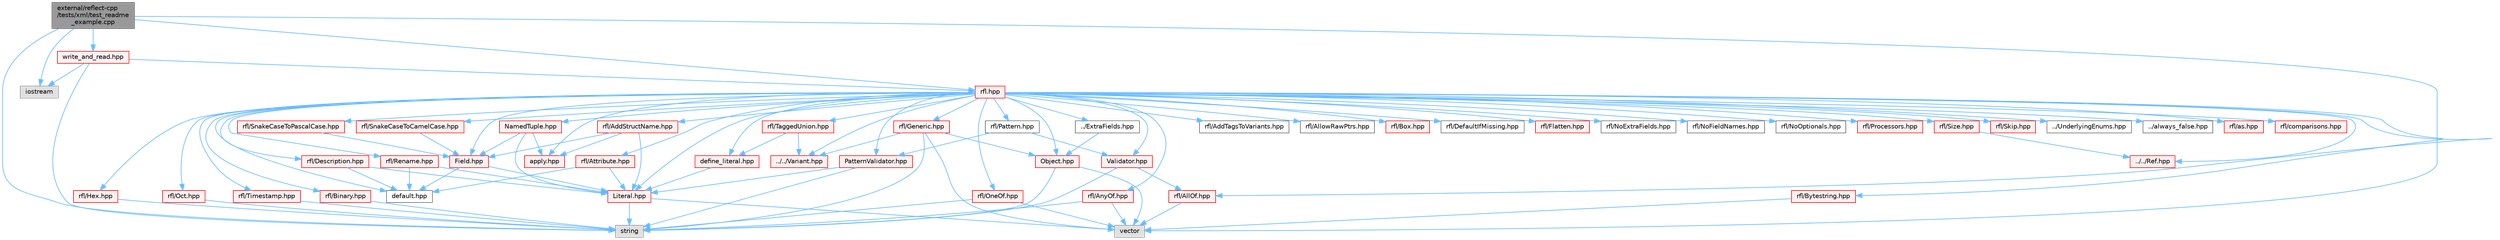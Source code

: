 digraph "external/reflect-cpp/tests/xml/test_readme_example.cpp"
{
 // LATEX_PDF_SIZE
  bgcolor="transparent";
  edge [fontname=Helvetica,fontsize=10,labelfontname=Helvetica,labelfontsize=10];
  node [fontname=Helvetica,fontsize=10,shape=box,height=0.2,width=0.4];
  Node1 [id="Node000001",label="external/reflect-cpp\l/tests/xml/test_readme\l_example.cpp",height=0.2,width=0.4,color="gray40", fillcolor="grey60", style="filled", fontcolor="black",tooltip=" "];
  Node1 -> Node2 [id="edge1_Node000001_Node000002",color="steelblue1",style="solid",tooltip=" "];
  Node2 [id="Node000002",label="iostream",height=0.2,width=0.4,color="grey60", fillcolor="#E0E0E0", style="filled",tooltip=" "];
  Node1 -> Node3 [id="edge2_Node000001_Node000003",color="steelblue1",style="solid",tooltip=" "];
  Node3 [id="Node000003",label="rfl.hpp",height=0.2,width=0.4,color="red", fillcolor="#FFF0F0", style="filled",URL="$rfl_8hpp.html",tooltip=" "];
  Node3 -> Node4 [id="edge3_Node000003_Node000004",color="steelblue1",style="solid",tooltip=" "];
  Node4 [id="Node000004",label="rfl/AddStructName.hpp",height=0.2,width=0.4,color="red", fillcolor="#FFF0F0", style="filled",URL="$_add_struct_name_8hpp.html",tooltip=" "];
  Node4 -> Node6 [id="edge4_Node000004_Node000006",color="steelblue1",style="solid",tooltip=" "];
  Node6 [id="Node000006",label="Field.hpp",height=0.2,width=0.4,color="red", fillcolor="#FFF0F0", style="filled",URL="$_field_8hpp.html",tooltip=" "];
  Node6 -> Node11 [id="edge5_Node000006_Node000011",color="steelblue1",style="solid",tooltip=" "];
  Node11 [id="Node000011",label="Literal.hpp",height=0.2,width=0.4,color="red", fillcolor="#FFF0F0", style="filled",URL="$_literal_8hpp.html",tooltip=" "];
  Node11 -> Node15 [id="edge6_Node000011_Node000015",color="steelblue1",style="solid",tooltip=" "];
  Node15 [id="Node000015",label="string",height=0.2,width=0.4,color="grey60", fillcolor="#E0E0E0", style="filled",tooltip=" "];
  Node11 -> Node16 [id="edge7_Node000011_Node000016",color="steelblue1",style="solid",tooltip=" "];
  Node16 [id="Node000016",label="vector",height=0.2,width=0.4,color="grey60", fillcolor="#E0E0E0", style="filled",tooltip=" "];
  Node6 -> Node32 [id="edge8_Node000006_Node000032",color="steelblue1",style="solid",tooltip=" "];
  Node32 [id="Node000032",label="default.hpp",height=0.2,width=0.4,color="grey40", fillcolor="white", style="filled",URL="$default_8hpp.html",tooltip=" "];
  Node4 -> Node11 [id="edge9_Node000004_Node000011",color="steelblue1",style="solid",tooltip=" "];
  Node4 -> Node37 [id="edge10_Node000004_Node000037",color="steelblue1",style="solid",tooltip=" "];
  Node37 [id="Node000037",label="apply.hpp",height=0.2,width=0.4,color="red", fillcolor="#FFF0F0", style="filled",URL="$apply_8hpp.html",tooltip=" "];
  Node3 -> Node54 [id="edge11_Node000003_Node000054",color="steelblue1",style="solid",tooltip=" "];
  Node54 [id="Node000054",label="rfl/AddTagsToVariants.hpp",height=0.2,width=0.4,color="grey40", fillcolor="white", style="filled",URL="$_add_tags_to_variants_8hpp.html",tooltip=" "];
  Node3 -> Node55 [id="edge12_Node000003_Node000055",color="steelblue1",style="solid",tooltip=" "];
  Node55 [id="Node000055",label="rfl/AllOf.hpp",height=0.2,width=0.4,color="red", fillcolor="#FFF0F0", style="filled",URL="$_all_of_8hpp.html",tooltip=" "];
  Node55 -> Node16 [id="edge13_Node000055_Node000016",color="steelblue1",style="solid",tooltip=" "];
  Node3 -> Node64 [id="edge14_Node000003_Node000064",color="steelblue1",style="solid",tooltip=" "];
  Node64 [id="Node000064",label="rfl/AllowRawPtrs.hpp",height=0.2,width=0.4,color="grey40", fillcolor="white", style="filled",URL="$_allow_raw_ptrs_8hpp.html",tooltip=" "];
  Node3 -> Node65 [id="edge15_Node000003_Node000065",color="steelblue1",style="solid",tooltip=" "];
  Node65 [id="Node000065",label="rfl/AnyOf.hpp",height=0.2,width=0.4,color="red", fillcolor="#FFF0F0", style="filled",URL="$_any_of_8hpp.html",tooltip=" "];
  Node65 -> Node15 [id="edge16_Node000065_Node000015",color="steelblue1",style="solid",tooltip=" "];
  Node65 -> Node16 [id="edge17_Node000065_Node000016",color="steelblue1",style="solid",tooltip=" "];
  Node3 -> Node67 [id="edge18_Node000003_Node000067",color="steelblue1",style="solid",tooltip=" "];
  Node67 [id="Node000067",label="rfl/Attribute.hpp",height=0.2,width=0.4,color="red", fillcolor="#FFF0F0", style="filled",URL="$_attribute_8hpp.html",tooltip=" "];
  Node67 -> Node11 [id="edge19_Node000067_Node000011",color="steelblue1",style="solid",tooltip=" "];
  Node67 -> Node32 [id="edge20_Node000067_Node000032",color="steelblue1",style="solid",tooltip=" "];
  Node3 -> Node68 [id="edge21_Node000003_Node000068",color="steelblue1",style="solid",tooltip=" "];
  Node68 [id="Node000068",label="rfl/Binary.hpp",height=0.2,width=0.4,color="red", fillcolor="#FFF0F0", style="filled",URL="$_binary_8hpp.html",tooltip=" "];
  Node68 -> Node15 [id="edge22_Node000068_Node000015",color="steelblue1",style="solid",tooltip=" "];
  Node3 -> Node70 [id="edge23_Node000003_Node000070",color="steelblue1",style="solid",tooltip=" "];
  Node70 [id="Node000070",label="rfl/Box.hpp",height=0.2,width=0.4,color="red", fillcolor="#FFF0F0", style="filled",URL="$_box_8hpp.html",tooltip=" "];
  Node3 -> Node71 [id="edge24_Node000003_Node000071",color="steelblue1",style="solid",tooltip=" "];
  Node71 [id="Node000071",label="rfl/Bytestring.hpp",height=0.2,width=0.4,color="red", fillcolor="#FFF0F0", style="filled",URL="$_bytestring_8hpp.html",tooltip=" "];
  Node71 -> Node16 [id="edge25_Node000071_Node000016",color="steelblue1",style="solid",tooltip=" "];
  Node3 -> Node72 [id="edge26_Node000003_Node000072",color="steelblue1",style="solid",tooltip=" "];
  Node72 [id="Node000072",label="rfl/DefaultIfMissing.hpp",height=0.2,width=0.4,color="grey40", fillcolor="white", style="filled",URL="$_default_if_missing_8hpp.html",tooltip=" "];
  Node3 -> Node73 [id="edge27_Node000003_Node000073",color="steelblue1",style="solid",tooltip=" "];
  Node73 [id="Node000073",label="rfl/Description.hpp",height=0.2,width=0.4,color="red", fillcolor="#FFF0F0", style="filled",URL="$_description_8hpp.html",tooltip=" "];
  Node73 -> Node11 [id="edge28_Node000073_Node000011",color="steelblue1",style="solid",tooltip=" "];
  Node73 -> Node32 [id="edge29_Node000073_Node000032",color="steelblue1",style="solid",tooltip=" "];
  Node3 -> Node48 [id="edge30_Node000003_Node000048",color="steelblue1",style="solid",tooltip=" "];
  Node48 [id="Node000048",label="../ExtraFields.hpp",height=0.2,width=0.4,color="grey40", fillcolor="white", style="filled",URL="$_extra_fields_8hpp.html",tooltip=" "];
  Node48 -> Node49 [id="edge31_Node000048_Node000049",color="steelblue1",style="solid",tooltip=" "];
  Node49 [id="Node000049",label="Object.hpp",height=0.2,width=0.4,color="red", fillcolor="#FFF0F0", style="filled",URL="$_object_8hpp.html",tooltip=" "];
  Node49 -> Node15 [id="edge32_Node000049_Node000015",color="steelblue1",style="solid",tooltip=" "];
  Node49 -> Node16 [id="edge33_Node000049_Node000016",color="steelblue1",style="solid",tooltip=" "];
  Node3 -> Node6 [id="edge34_Node000003_Node000006",color="steelblue1",style="solid",tooltip=" "];
  Node3 -> Node74 [id="edge35_Node000003_Node000074",color="steelblue1",style="solid",tooltip=" "];
  Node74 [id="Node000074",label="rfl/Flatten.hpp",height=0.2,width=0.4,color="red", fillcolor="#FFF0F0", style="filled",URL="$_flatten_8hpp.html",tooltip=" "];
  Node3 -> Node75 [id="edge36_Node000003_Node000075",color="steelblue1",style="solid",tooltip=" "];
  Node75 [id="Node000075",label="rfl/Generic.hpp",height=0.2,width=0.4,color="red", fillcolor="#FFF0F0", style="filled",URL="$_generic_8hpp.html",tooltip=" "];
  Node75 -> Node15 [id="edge37_Node000075_Node000015",color="steelblue1",style="solid",tooltip=" "];
  Node75 -> Node16 [id="edge38_Node000075_Node000016",color="steelblue1",style="solid",tooltip=" "];
  Node75 -> Node49 [id="edge39_Node000075_Node000049",color="steelblue1",style="solid",tooltip=" "];
  Node75 -> Node59 [id="edge40_Node000075_Node000059",color="steelblue1",style="solid",tooltip=" "];
  Node59 [id="Node000059",label="../../Variant.hpp",height=0.2,width=0.4,color="red", fillcolor="#FFF0F0", style="filled",URL="$_variant_8hpp.html",tooltip=" "];
  Node3 -> Node77 [id="edge41_Node000003_Node000077",color="steelblue1",style="solid",tooltip=" "];
  Node77 [id="Node000077",label="rfl/Hex.hpp",height=0.2,width=0.4,color="red", fillcolor="#FFF0F0", style="filled",URL="$_hex_8hpp.html",tooltip=" "];
  Node77 -> Node15 [id="edge42_Node000077_Node000015",color="steelblue1",style="solid",tooltip=" "];
  Node3 -> Node11 [id="edge43_Node000003_Node000011",color="steelblue1",style="solid",tooltip=" "];
  Node3 -> Node42 [id="edge44_Node000003_Node000042",color="steelblue1",style="solid",tooltip=" "];
  Node42 [id="Node000042",label="NamedTuple.hpp",height=0.2,width=0.4,color="red", fillcolor="#FFF0F0", style="filled",URL="$_named_tuple_8hpp.html",tooltip=" "];
  Node42 -> Node6 [id="edge45_Node000042_Node000006",color="steelblue1",style="solid",tooltip=" "];
  Node42 -> Node11 [id="edge46_Node000042_Node000011",color="steelblue1",style="solid",tooltip=" "];
  Node42 -> Node37 [id="edge47_Node000042_Node000037",color="steelblue1",style="solid",tooltip=" "];
  Node3 -> Node78 [id="edge48_Node000003_Node000078",color="steelblue1",style="solid",tooltip=" "];
  Node78 [id="Node000078",label="rfl/NoExtraFields.hpp",height=0.2,width=0.4,color="grey40", fillcolor="white", style="filled",URL="$_no_extra_fields_8hpp.html",tooltip=" "];
  Node3 -> Node79 [id="edge49_Node000003_Node000079",color="steelblue1",style="solid",tooltip=" "];
  Node79 [id="Node000079",label="rfl/NoFieldNames.hpp",height=0.2,width=0.4,color="grey40", fillcolor="white", style="filled",URL="$_no_field_names_8hpp.html",tooltip=" "];
  Node3 -> Node80 [id="edge50_Node000003_Node000080",color="steelblue1",style="solid",tooltip=" "];
  Node80 [id="Node000080",label="rfl/NoOptionals.hpp",height=0.2,width=0.4,color="grey40", fillcolor="white", style="filled",URL="$_no_optionals_8hpp.html",tooltip=" "];
  Node3 -> Node49 [id="edge51_Node000003_Node000049",color="steelblue1",style="solid",tooltip=" "];
  Node3 -> Node81 [id="edge52_Node000003_Node000081",color="steelblue1",style="solid",tooltip=" "];
  Node81 [id="Node000081",label="rfl/Oct.hpp",height=0.2,width=0.4,color="red", fillcolor="#FFF0F0", style="filled",URL="$_oct_8hpp.html",tooltip=" "];
  Node81 -> Node15 [id="edge53_Node000081_Node000015",color="steelblue1",style="solid",tooltip=" "];
  Node3 -> Node83 [id="edge54_Node000003_Node000083",color="steelblue1",style="solid",tooltip=" "];
  Node83 [id="Node000083",label="rfl/OneOf.hpp",height=0.2,width=0.4,color="red", fillcolor="#FFF0F0", style="filled",URL="$_one_of_8hpp.html",tooltip=" "];
  Node83 -> Node15 [id="edge55_Node000083_Node000015",color="steelblue1",style="solid",tooltip=" "];
  Node83 -> Node16 [id="edge56_Node000083_Node000016",color="steelblue1",style="solid",tooltip=" "];
  Node3 -> Node84 [id="edge57_Node000003_Node000084",color="steelblue1",style="solid",tooltip=" "];
  Node84 [id="Node000084",label="rfl/Pattern.hpp",height=0.2,width=0.4,color="grey40", fillcolor="white", style="filled",URL="$_pattern_8hpp.html",tooltip=" "];
  Node84 -> Node85 [id="edge58_Node000084_Node000085",color="steelblue1",style="solid",tooltip=" "];
  Node85 [id="Node000085",label="PatternValidator.hpp",height=0.2,width=0.4,color="red", fillcolor="#FFF0F0", style="filled",URL="$_pattern_validator_8hpp.html",tooltip=" "];
  Node85 -> Node15 [id="edge59_Node000085_Node000015",color="steelblue1",style="solid",tooltip=" "];
  Node85 -> Node11 [id="edge60_Node000085_Node000011",color="steelblue1",style="solid",tooltip=" "];
  Node84 -> Node89 [id="edge61_Node000084_Node000089",color="steelblue1",style="solid",tooltip=" "];
  Node89 [id="Node000089",label="Validator.hpp",height=0.2,width=0.4,color="red", fillcolor="#FFF0F0", style="filled",URL="$_validator_8hpp.html",tooltip=" "];
  Node89 -> Node15 [id="edge62_Node000089_Node000015",color="steelblue1",style="solid",tooltip=" "];
  Node89 -> Node55 [id="edge63_Node000089_Node000055",color="steelblue1",style="solid",tooltip=" "];
  Node3 -> Node85 [id="edge64_Node000003_Node000085",color="steelblue1",style="solid",tooltip=" "];
  Node3 -> Node91 [id="edge65_Node000003_Node000091",color="steelblue1",style="solid",tooltip=" "];
  Node91 [id="Node000091",label="rfl/Processors.hpp",height=0.2,width=0.4,color="red", fillcolor="#FFF0F0", style="filled",URL="$_processors_8hpp.html",tooltip=" "];
  Node3 -> Node58 [id="edge66_Node000003_Node000058",color="steelblue1",style="solid",tooltip=" "];
  Node58 [id="Node000058",label="../../Ref.hpp",height=0.2,width=0.4,color="red", fillcolor="#FFF0F0", style="filled",URL="$_ref_8hpp.html",tooltip=" "];
  Node3 -> Node100 [id="edge67_Node000003_Node000100",color="steelblue1",style="solid",tooltip=" "];
  Node100 [id="Node000100",label="rfl/Rename.hpp",height=0.2,width=0.4,color="red", fillcolor="#FFF0F0", style="filled",URL="$_rename_8hpp.html",tooltip=" "];
  Node100 -> Node11 [id="edge68_Node000100_Node000011",color="steelblue1",style="solid",tooltip=" "];
  Node100 -> Node32 [id="edge69_Node000100_Node000032",color="steelblue1",style="solid",tooltip=" "];
  Node3 -> Node101 [id="edge70_Node000003_Node000101",color="steelblue1",style="solid",tooltip=" "];
  Node101 [id="Node000101",label="rfl/Size.hpp",height=0.2,width=0.4,color="red", fillcolor="#FFF0F0", style="filled",URL="$_size_8hpp.html",tooltip=" "];
  Node101 -> Node58 [id="edge71_Node000101_Node000058",color="steelblue1",style="solid",tooltip=" "];
  Node3 -> Node102 [id="edge72_Node000003_Node000102",color="steelblue1",style="solid",tooltip=" "];
  Node102 [id="Node000102",label="rfl/Skip.hpp",height=0.2,width=0.4,color="red", fillcolor="#FFF0F0", style="filled",URL="$_skip_8hpp.html",tooltip=" "];
  Node3 -> Node104 [id="edge73_Node000003_Node000104",color="steelblue1",style="solid",tooltip=" "];
  Node104 [id="Node000104",label="rfl/SnakeCaseToCamelCase.hpp",height=0.2,width=0.4,color="red", fillcolor="#FFF0F0", style="filled",URL="$_snake_case_to_camel_case_8hpp.html",tooltip=" "];
  Node104 -> Node6 [id="edge74_Node000104_Node000006",color="steelblue1",style="solid",tooltip=" "];
  Node3 -> Node107 [id="edge75_Node000003_Node000107",color="steelblue1",style="solid",tooltip=" "];
  Node107 [id="Node000107",label="rfl/SnakeCaseToPascalCase.hpp",height=0.2,width=0.4,color="red", fillcolor="#FFF0F0", style="filled",URL="$_snake_case_to_pascal_case_8hpp.html",tooltip=" "];
  Node107 -> Node6 [id="edge76_Node000107_Node000006",color="steelblue1",style="solid",tooltip=" "];
  Node3 -> Node108 [id="edge77_Node000003_Node000108",color="steelblue1",style="solid",tooltip=" "];
  Node108 [id="Node000108",label="rfl/TaggedUnion.hpp",height=0.2,width=0.4,color="red", fillcolor="#FFF0F0", style="filled",URL="$_tagged_union_8hpp.html",tooltip=" "];
  Node108 -> Node59 [id="edge78_Node000108_Node000059",color="steelblue1",style="solid",tooltip=" "];
  Node108 -> Node109 [id="edge79_Node000108_Node000109",color="steelblue1",style="solid",tooltip=" "];
  Node109 [id="Node000109",label="define_literal.hpp",height=0.2,width=0.4,color="red", fillcolor="#FFF0F0", style="filled",URL="$define__literal_8hpp.html",tooltip=" "];
  Node109 -> Node11 [id="edge80_Node000109_Node000011",color="steelblue1",style="solid",tooltip=" "];
  Node3 -> Node150 [id="edge81_Node000003_Node000150",color="steelblue1",style="solid",tooltip=" "];
  Node150 [id="Node000150",label="rfl/Timestamp.hpp",height=0.2,width=0.4,color="red", fillcolor="#FFF0F0", style="filled",URL="$_timestamp_8hpp.html",tooltip=" "];
  Node150 -> Node15 [id="edge82_Node000150_Node000015",color="steelblue1",style="solid",tooltip=" "];
  Node3 -> Node99 [id="edge83_Node000003_Node000099",color="steelblue1",style="solid",tooltip=" "];
  Node99 [id="Node000099",label="../UnderlyingEnums.hpp",height=0.2,width=0.4,color="grey40", fillcolor="white", style="filled",URL="$_underlying_enums_8hpp.html",tooltip=" "];
  Node3 -> Node89 [id="edge84_Node000003_Node000089",color="steelblue1",style="solid",tooltip=" "];
  Node3 -> Node59 [id="edge85_Node000003_Node000059",color="steelblue1",style="solid",tooltip=" "];
  Node3 -> Node116 [id="edge86_Node000003_Node000116",color="steelblue1",style="solid",tooltip=" "];
  Node116 [id="Node000116",label="../always_false.hpp",height=0.2,width=0.4,color="grey40", fillcolor="white", style="filled",URL="$always__false_8hpp.html",tooltip=" "];
  Node3 -> Node37 [id="edge87_Node000003_Node000037",color="steelblue1",style="solid",tooltip=" "];
  Node3 -> Node153 [id="edge88_Node000003_Node000153",color="steelblue1",style="solid",tooltip=" "];
  Node153 [id="Node000153",label="rfl/as.hpp",height=0.2,width=0.4,color="red", fillcolor="#FFF0F0", style="filled",URL="$as_8hpp.html",tooltip=" "];
  Node3 -> Node163 [id="edge89_Node000003_Node000163",color="steelblue1",style="solid",tooltip=" "];
  Node163 [id="Node000163",label="rfl/comparisons.hpp",height=0.2,width=0.4,color="red", fillcolor="#FFF0F0", style="filled",URL="$comparisons_8hpp.html",tooltip=" "];
  Node3 -> Node32 [id="edge90_Node000003_Node000032",color="steelblue1",style="solid",tooltip=" "];
  Node3 -> Node109 [id="edge91_Node000003_Node000109",color="steelblue1",style="solid",tooltip=" "];
  Node1 -> Node15 [id="edge92_Node000001_Node000015",color="steelblue1",style="solid",tooltip=" "];
  Node1 -> Node16 [id="edge93_Node000001_Node000016",color="steelblue1",style="solid",tooltip=" "];
  Node1 -> Node296 [id="edge94_Node000001_Node000296",color="steelblue1",style="solid",tooltip=" "];
  Node296 [id="Node000296",label="write_and_read.hpp",height=0.2,width=0.4,color="red", fillcolor="#FFF0F0", style="filled",URL="$xml_2write__and__read_8hpp.html",tooltip=" "];
  Node296 -> Node2 [id="edge95_Node000296_Node000002",color="steelblue1",style="solid",tooltip=" "];
  Node296 -> Node3 [id="edge96_Node000296_Node000003",color="steelblue1",style="solid",tooltip=" "];
  Node296 -> Node15 [id="edge97_Node000296_Node000015",color="steelblue1",style="solid",tooltip=" "];
}
